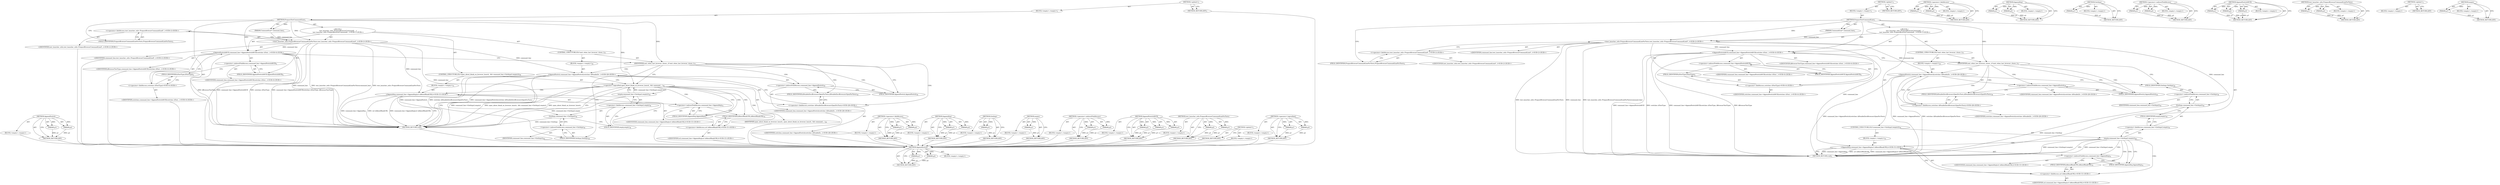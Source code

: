 digraph "&lt;operator&gt;.logicalAnd" {
vulnerable_88 [label=<(METHOD,AppendSwitch)>];
vulnerable_89 [label=<(PARAM,p1)>];
vulnerable_90 [label=<(PARAM,p2)>];
vulnerable_91 [label=<(BLOCK,&lt;empty&gt;,&lt;empty&gt;)>];
vulnerable_92 [label=<(METHOD_RETURN,ANY)>];
vulnerable_6 [label=<(METHOD,&lt;global&gt;)<SUB>1</SUB>>];
vulnerable_7 [label=<(BLOCK,&lt;empty&gt;,&lt;empty&gt;)<SUB>1</SUB>>];
vulnerable_8 [label=<(METHOD,PrepareTestCommandLine)<SUB>1</SUB>>];
vulnerable_9 [label=<(PARAM,CommandLine* command_line)<SUB>1</SUB>>];
vulnerable_10 [label="<(BLOCK,{
  test_launcher_utils::PrepareBrowserCommandL...,{
  test_launcher_utils::PrepareBrowserCommandL...)<SUB>1</SUB>>"];
vulnerable_11 [label="<(test_launcher_utils.PrepareBrowserCommandLineForTests,test_launcher_utils::PrepareBrowserCommandLineF...)<SUB>2</SUB>>"];
vulnerable_12 [label="<(&lt;operator&gt;.fieldAccess,test_launcher_utils::PrepareBrowserCommandLineF...)<SUB>2</SUB>>"];
vulnerable_13 [label="<(IDENTIFIER,test_launcher_utils,test_launcher_utils::PrepareBrowserCommandLineF...)<SUB>2</SUB>>"];
vulnerable_14 [label=<(FIELD_IDENTIFIER,PrepareBrowserCommandLineForTests,PrepareBrowserCommandLineForTests)<SUB>2</SUB>>];
vulnerable_15 [label="<(IDENTIFIER,command_line,test_launcher_utils::PrepareBrowserCommandLineF...)<SUB>2</SUB>>"];
vulnerable_16 [label="<(AppendSwitchASCII,command_line-&gt;AppendSwitchASCII(switches::kTest...)<SUB>4</SUB>>"];
vulnerable_17 [label=<(&lt;operator&gt;.indirectFieldAccess,command_line-&gt;AppendSwitchASCII)<SUB>4</SUB>>];
vulnerable_18 [label="<(IDENTIFIER,command_line,command_line-&gt;AppendSwitchASCII(switches::kTest...)<SUB>4</SUB>>"];
vulnerable_19 [label=<(FIELD_IDENTIFIER,AppendSwitchASCII,AppendSwitchASCII)<SUB>4</SUB>>];
vulnerable_20 [label="<(&lt;operator&gt;.fieldAccess,switches::kTestType)<SUB>4</SUB>>"];
vulnerable_21 [label="<(IDENTIFIER,switches,command_line-&gt;AppendSwitchASCII(switches::kTest...)<SUB>4</SUB>>"];
vulnerable_22 [label=<(FIELD_IDENTIFIER,kTestType,kTestType)<SUB>4</SUB>>];
vulnerable_23 [label="<(IDENTIFIER,kBrowserTestType,command_line-&gt;AppendSwitchASCII(switches::kTest...)<SUB>4</SUB>>"];
vulnerable_24 [label=<(CONTROL_STRUCTURE,IF,if (exit_when_last_browser_closes_))<SUB>27</SUB>>];
vulnerable_25 [label=<(IDENTIFIER,exit_when_last_browser_closes_,if (exit_when_last_browser_closes_))<SUB>27</SUB>>];
vulnerable_26 [label=<(BLOCK,&lt;empty&gt;,&lt;empty&gt;)<SUB>28</SUB>>];
vulnerable_27 [label="<(AppendSwitch,command_line-&gt;AppendSwitch(switches::kDisableZe...)<SUB>28</SUB>>"];
vulnerable_28 [label=<(&lt;operator&gt;.indirectFieldAccess,command_line-&gt;AppendSwitch)<SUB>28</SUB>>];
vulnerable_29 [label="<(IDENTIFIER,command_line,command_line-&gt;AppendSwitch(switches::kDisableZe...)<SUB>28</SUB>>"];
vulnerable_30 [label=<(FIELD_IDENTIFIER,AppendSwitch,AppendSwitch)<SUB>28</SUB>>];
vulnerable_31 [label="<(&lt;operator&gt;.fieldAccess,switches::kDisableZeroBrowsersOpenForTests)<SUB>28</SUB>>"];
vulnerable_32 [label="<(IDENTIFIER,switches,command_line-&gt;AppendSwitch(switches::kDisableZe...)<SUB>28</SUB>>"];
vulnerable_33 [label=<(FIELD_IDENTIFIER,kDisableZeroBrowsersOpenForTests,kDisableZeroBrowsersOpenForTests)<SUB>28</SUB>>];
vulnerable_34 [label=<(CONTROL_STRUCTURE,IF,if (command_line-&gt;GetArgs().empty()))<SUB>30</SUB>>];
vulnerable_35 [label=<(empty,command_line-&gt;GetArgs().empty())<SUB>30</SUB>>];
vulnerable_36 [label=<(&lt;operator&gt;.fieldAccess,command_line-&gt;GetArgs().empty)<SUB>30</SUB>>];
vulnerable_37 [label=<(GetArgs,command_line-&gt;GetArgs())<SUB>30</SUB>>];
vulnerable_38 [label=<(&lt;operator&gt;.indirectFieldAccess,command_line-&gt;GetArgs)<SUB>30</SUB>>];
vulnerable_39 [label=<(IDENTIFIER,command_line,command_line-&gt;GetArgs())<SUB>30</SUB>>];
vulnerable_40 [label=<(FIELD_IDENTIFIER,GetArgs,GetArgs)<SUB>30</SUB>>];
vulnerable_41 [label=<(FIELD_IDENTIFIER,empty,empty)<SUB>30</SUB>>];
vulnerable_42 [label=<(BLOCK,&lt;empty&gt;,&lt;empty&gt;)<SUB>31</SUB>>];
vulnerable_43 [label="<(AppendArg,command_line-&gt;AppendArg(url::kAboutBlankURL))<SUB>31</SUB>>"];
vulnerable_44 [label=<(&lt;operator&gt;.indirectFieldAccess,command_line-&gt;AppendArg)<SUB>31</SUB>>];
vulnerable_45 [label="<(IDENTIFIER,command_line,command_line-&gt;AppendArg(url::kAboutBlankURL))<SUB>31</SUB>>"];
vulnerable_46 [label=<(FIELD_IDENTIFIER,AppendArg,AppendArg)<SUB>31</SUB>>];
vulnerable_47 [label="<(&lt;operator&gt;.fieldAccess,url::kAboutBlankURL)<SUB>31</SUB>>"];
vulnerable_48 [label="<(IDENTIFIER,url,command_line-&gt;AppendArg(url::kAboutBlankURL))<SUB>31</SUB>>"];
vulnerable_49 [label=<(FIELD_IDENTIFIER,kAboutBlankURL,kAboutBlankURL)<SUB>31</SUB>>];
vulnerable_50 [label=<(METHOD_RETURN,void)<SUB>1</SUB>>];
vulnerable_52 [label=<(METHOD_RETURN,ANY)<SUB>1</SUB>>];
vulnerable_72 [label=<(METHOD,&lt;operator&gt;.fieldAccess)>];
vulnerable_73 [label=<(PARAM,p1)>];
vulnerable_74 [label=<(PARAM,p2)>];
vulnerable_75 [label=<(BLOCK,&lt;empty&gt;,&lt;empty&gt;)>];
vulnerable_76 [label=<(METHOD_RETURN,ANY)>];
vulnerable_101 [label=<(METHOD,AppendArg)>];
vulnerable_102 [label=<(PARAM,p1)>];
vulnerable_103 [label=<(PARAM,p2)>];
vulnerable_104 [label=<(BLOCK,&lt;empty&gt;,&lt;empty&gt;)>];
vulnerable_105 [label=<(METHOD_RETURN,ANY)>];
vulnerable_97 [label=<(METHOD,GetArgs)>];
vulnerable_98 [label=<(PARAM,p1)>];
vulnerable_99 [label=<(BLOCK,&lt;empty&gt;,&lt;empty&gt;)>];
vulnerable_100 [label=<(METHOD_RETURN,ANY)>];
vulnerable_83 [label=<(METHOD,&lt;operator&gt;.indirectFieldAccess)>];
vulnerable_84 [label=<(PARAM,p1)>];
vulnerable_85 [label=<(PARAM,p2)>];
vulnerable_86 [label=<(BLOCK,&lt;empty&gt;,&lt;empty&gt;)>];
vulnerable_87 [label=<(METHOD_RETURN,ANY)>];
vulnerable_77 [label=<(METHOD,AppendSwitchASCII)>];
vulnerable_78 [label=<(PARAM,p1)>];
vulnerable_79 [label=<(PARAM,p2)>];
vulnerable_80 [label=<(PARAM,p3)>];
vulnerable_81 [label=<(BLOCK,&lt;empty&gt;,&lt;empty&gt;)>];
vulnerable_82 [label=<(METHOD_RETURN,ANY)>];
vulnerable_67 [label=<(METHOD,test_launcher_utils.PrepareBrowserCommandLineForTests)>];
vulnerable_68 [label=<(PARAM,p1)>];
vulnerable_69 [label=<(PARAM,p2)>];
vulnerable_70 [label=<(BLOCK,&lt;empty&gt;,&lt;empty&gt;)>];
vulnerable_71 [label=<(METHOD_RETURN,ANY)>];
vulnerable_61 [label=<(METHOD,&lt;global&gt;)<SUB>1</SUB>>];
vulnerable_62 [label=<(BLOCK,&lt;empty&gt;,&lt;empty&gt;)>];
vulnerable_63 [label=<(METHOD_RETURN,ANY)>];
vulnerable_93 [label=<(METHOD,empty)>];
vulnerable_94 [label=<(PARAM,p1)>];
vulnerable_95 [label=<(BLOCK,&lt;empty&gt;,&lt;empty&gt;)>];
vulnerable_96 [label=<(METHOD_RETURN,ANY)>];
fixed_90 [label=<(METHOD,AppendSwitch)>];
fixed_91 [label=<(PARAM,p1)>];
fixed_92 [label=<(PARAM,p2)>];
fixed_93 [label=<(BLOCK,&lt;empty&gt;,&lt;empty&gt;)>];
fixed_94 [label=<(METHOD_RETURN,ANY)>];
fixed_6 [label=<(METHOD,&lt;global&gt;)<SUB>1</SUB>>];
fixed_7 [label=<(BLOCK,&lt;empty&gt;,&lt;empty&gt;)<SUB>1</SUB>>];
fixed_8 [label=<(METHOD,PrepareTestCommandLine)<SUB>1</SUB>>];
fixed_9 [label=<(PARAM,CommandLine* command_line)<SUB>1</SUB>>];
fixed_10 [label="<(BLOCK,{
  test_launcher_utils::PrepareBrowserCommandL...,{
  test_launcher_utils::PrepareBrowserCommandL...)<SUB>1</SUB>>"];
fixed_11 [label="<(test_launcher_utils.PrepareBrowserCommandLineForTests,test_launcher_utils::PrepareBrowserCommandLineF...)<SUB>2</SUB>>"];
fixed_12 [label="<(&lt;operator&gt;.fieldAccess,test_launcher_utils::PrepareBrowserCommandLineF...)<SUB>2</SUB>>"];
fixed_13 [label="<(IDENTIFIER,test_launcher_utils,test_launcher_utils::PrepareBrowserCommandLineF...)<SUB>2</SUB>>"];
fixed_14 [label=<(FIELD_IDENTIFIER,PrepareBrowserCommandLineForTests,PrepareBrowserCommandLineForTests)<SUB>2</SUB>>];
fixed_15 [label="<(IDENTIFIER,command_line,test_launcher_utils::PrepareBrowserCommandLineF...)<SUB>2</SUB>>"];
fixed_16 [label="<(AppendSwitchASCII,command_line-&gt;AppendSwitchASCII(switches::kTest...)<SUB>4</SUB>>"];
fixed_17 [label=<(&lt;operator&gt;.indirectFieldAccess,command_line-&gt;AppendSwitchASCII)<SUB>4</SUB>>];
fixed_18 [label="<(IDENTIFIER,command_line,command_line-&gt;AppendSwitchASCII(switches::kTest...)<SUB>4</SUB>>"];
fixed_19 [label=<(FIELD_IDENTIFIER,AppendSwitchASCII,AppendSwitchASCII)<SUB>4</SUB>>];
fixed_20 [label="<(&lt;operator&gt;.fieldAccess,switches::kTestType)<SUB>4</SUB>>"];
fixed_21 [label="<(IDENTIFIER,switches,command_line-&gt;AppendSwitchASCII(switches::kTest...)<SUB>4</SUB>>"];
fixed_22 [label=<(FIELD_IDENTIFIER,kTestType,kTestType)<SUB>4</SUB>>];
fixed_23 [label="<(IDENTIFIER,kBrowserTestType,command_line-&gt;AppendSwitchASCII(switches::kTest...)<SUB>4</SUB>>"];
fixed_24 [label=<(CONTROL_STRUCTURE,IF,if (exit_when_last_browser_closes_))<SUB>27</SUB>>];
fixed_25 [label=<(IDENTIFIER,exit_when_last_browser_closes_,if (exit_when_last_browser_closes_))<SUB>27</SUB>>];
fixed_26 [label=<(BLOCK,&lt;empty&gt;,&lt;empty&gt;)<SUB>28</SUB>>];
fixed_27 [label="<(AppendSwitch,command_line-&gt;AppendSwitch(switches::kDisableZe...)<SUB>28</SUB>>"];
fixed_28 [label=<(&lt;operator&gt;.indirectFieldAccess,command_line-&gt;AppendSwitch)<SUB>28</SUB>>];
fixed_29 [label="<(IDENTIFIER,command_line,command_line-&gt;AppendSwitch(switches::kDisableZe...)<SUB>28</SUB>>"];
fixed_30 [label=<(FIELD_IDENTIFIER,AppendSwitch,AppendSwitch)<SUB>28</SUB>>];
fixed_31 [label="<(&lt;operator&gt;.fieldAccess,switches::kDisableZeroBrowsersOpenForTests)<SUB>28</SUB>>"];
fixed_32 [label="<(IDENTIFIER,switches,command_line-&gt;AppendSwitch(switches::kDisableZe...)<SUB>28</SUB>>"];
fixed_33 [label=<(FIELD_IDENTIFIER,kDisableZeroBrowsersOpenForTests,kDisableZeroBrowsersOpenForTests)<SUB>28</SUB>>];
fixed_34 [label=<(CONTROL_STRUCTURE,IF,if (open_about_blank_on_browser_launch_ &amp;&amp; command_line-&gt;GetArgs().empty()))<SUB>30</SUB>>];
fixed_35 [label=<(&lt;operator&gt;.logicalAnd,open_about_blank_on_browser_launch_ &amp;&amp; command_...)<SUB>30</SUB>>];
fixed_36 [label=<(IDENTIFIER,open_about_blank_on_browser_launch_,open_about_blank_on_browser_launch_ &amp;&amp; command_...)<SUB>30</SUB>>];
fixed_37 [label=<(empty,command_line-&gt;GetArgs().empty())<SUB>30</SUB>>];
fixed_38 [label=<(&lt;operator&gt;.fieldAccess,command_line-&gt;GetArgs().empty)<SUB>30</SUB>>];
fixed_39 [label=<(GetArgs,command_line-&gt;GetArgs())<SUB>30</SUB>>];
fixed_40 [label=<(&lt;operator&gt;.indirectFieldAccess,command_line-&gt;GetArgs)<SUB>30</SUB>>];
fixed_41 [label=<(IDENTIFIER,command_line,command_line-&gt;GetArgs())<SUB>30</SUB>>];
fixed_42 [label=<(FIELD_IDENTIFIER,GetArgs,GetArgs)<SUB>30</SUB>>];
fixed_43 [label=<(FIELD_IDENTIFIER,empty,empty)<SUB>30</SUB>>];
fixed_44 [label=<(BLOCK,&lt;empty&gt;,&lt;empty&gt;)<SUB>31</SUB>>];
fixed_45 [label="<(AppendArg,command_line-&gt;AppendArg(url::kAboutBlankURL))<SUB>31</SUB>>"];
fixed_46 [label=<(&lt;operator&gt;.indirectFieldAccess,command_line-&gt;AppendArg)<SUB>31</SUB>>];
fixed_47 [label="<(IDENTIFIER,command_line,command_line-&gt;AppendArg(url::kAboutBlankURL))<SUB>31</SUB>>"];
fixed_48 [label=<(FIELD_IDENTIFIER,AppendArg,AppendArg)<SUB>31</SUB>>];
fixed_49 [label="<(&lt;operator&gt;.fieldAccess,url::kAboutBlankURL)<SUB>31</SUB>>"];
fixed_50 [label="<(IDENTIFIER,url,command_line-&gt;AppendArg(url::kAboutBlankURL))<SUB>31</SUB>>"];
fixed_51 [label=<(FIELD_IDENTIFIER,kAboutBlankURL,kAboutBlankURL)<SUB>31</SUB>>];
fixed_52 [label=<(METHOD_RETURN,void)<SUB>1</SUB>>];
fixed_54 [label=<(METHOD_RETURN,ANY)<SUB>1</SUB>>];
fixed_74 [label=<(METHOD,&lt;operator&gt;.fieldAccess)>];
fixed_75 [label=<(PARAM,p1)>];
fixed_76 [label=<(PARAM,p2)>];
fixed_77 [label=<(BLOCK,&lt;empty&gt;,&lt;empty&gt;)>];
fixed_78 [label=<(METHOD_RETURN,ANY)>];
fixed_108 [label=<(METHOD,AppendArg)>];
fixed_109 [label=<(PARAM,p1)>];
fixed_110 [label=<(PARAM,p2)>];
fixed_111 [label=<(BLOCK,&lt;empty&gt;,&lt;empty&gt;)>];
fixed_112 [label=<(METHOD_RETURN,ANY)>];
fixed_104 [label=<(METHOD,GetArgs)>];
fixed_105 [label=<(PARAM,p1)>];
fixed_106 [label=<(BLOCK,&lt;empty&gt;,&lt;empty&gt;)>];
fixed_107 [label=<(METHOD_RETURN,ANY)>];
fixed_100 [label=<(METHOD,empty)>];
fixed_101 [label=<(PARAM,p1)>];
fixed_102 [label=<(BLOCK,&lt;empty&gt;,&lt;empty&gt;)>];
fixed_103 [label=<(METHOD_RETURN,ANY)>];
fixed_85 [label=<(METHOD,&lt;operator&gt;.indirectFieldAccess)>];
fixed_86 [label=<(PARAM,p1)>];
fixed_87 [label=<(PARAM,p2)>];
fixed_88 [label=<(BLOCK,&lt;empty&gt;,&lt;empty&gt;)>];
fixed_89 [label=<(METHOD_RETURN,ANY)>];
fixed_79 [label=<(METHOD,AppendSwitchASCII)>];
fixed_80 [label=<(PARAM,p1)>];
fixed_81 [label=<(PARAM,p2)>];
fixed_82 [label=<(PARAM,p3)>];
fixed_83 [label=<(BLOCK,&lt;empty&gt;,&lt;empty&gt;)>];
fixed_84 [label=<(METHOD_RETURN,ANY)>];
fixed_69 [label=<(METHOD,test_launcher_utils.PrepareBrowserCommandLineForTests)>];
fixed_70 [label=<(PARAM,p1)>];
fixed_71 [label=<(PARAM,p2)>];
fixed_72 [label=<(BLOCK,&lt;empty&gt;,&lt;empty&gt;)>];
fixed_73 [label=<(METHOD_RETURN,ANY)>];
fixed_63 [label=<(METHOD,&lt;global&gt;)<SUB>1</SUB>>];
fixed_64 [label=<(BLOCK,&lt;empty&gt;,&lt;empty&gt;)>];
fixed_65 [label=<(METHOD_RETURN,ANY)>];
fixed_95 [label=<(METHOD,&lt;operator&gt;.logicalAnd)>];
fixed_96 [label=<(PARAM,p1)>];
fixed_97 [label=<(PARAM,p2)>];
fixed_98 [label=<(BLOCK,&lt;empty&gt;,&lt;empty&gt;)>];
fixed_99 [label=<(METHOD_RETURN,ANY)>];
vulnerable_88 -> vulnerable_89  [key=0, label="AST: "];
vulnerable_88 -> vulnerable_89  [key=1, label="DDG: "];
vulnerable_88 -> vulnerable_91  [key=0, label="AST: "];
vulnerable_88 -> vulnerable_90  [key=0, label="AST: "];
vulnerable_88 -> vulnerable_90  [key=1, label="DDG: "];
vulnerable_88 -> vulnerable_92  [key=0, label="AST: "];
vulnerable_88 -> vulnerable_92  [key=1, label="CFG: "];
vulnerable_89 -> vulnerable_92  [key=0, label="DDG: p1"];
vulnerable_90 -> vulnerable_92  [key=0, label="DDG: p2"];
vulnerable_6 -> vulnerable_7  [key=0, label="AST: "];
vulnerable_6 -> vulnerable_52  [key=0, label="AST: "];
vulnerable_6 -> vulnerable_52  [key=1, label="CFG: "];
vulnerable_7 -> vulnerable_8  [key=0, label="AST: "];
vulnerable_8 -> vulnerable_9  [key=0, label="AST: "];
vulnerable_8 -> vulnerable_9  [key=1, label="DDG: "];
vulnerable_8 -> vulnerable_10  [key=0, label="AST: "];
vulnerable_8 -> vulnerable_50  [key=0, label="AST: "];
vulnerable_8 -> vulnerable_14  [key=0, label="CFG: "];
vulnerable_8 -> vulnerable_11  [key=0, label="DDG: "];
vulnerable_8 -> vulnerable_16  [key=0, label="DDG: "];
vulnerable_8 -> vulnerable_25  [key=0, label="DDG: "];
vulnerable_9 -> vulnerable_11  [key=0, label="DDG: command_line"];
vulnerable_10 -> vulnerable_11  [key=0, label="AST: "];
vulnerable_10 -> vulnerable_16  [key=0, label="AST: "];
vulnerable_10 -> vulnerable_24  [key=0, label="AST: "];
vulnerable_10 -> vulnerable_34  [key=0, label="AST: "];
vulnerable_11 -> vulnerable_12  [key=0, label="AST: "];
vulnerable_11 -> vulnerable_15  [key=0, label="AST: "];
vulnerable_11 -> vulnerable_19  [key=0, label="CFG: "];
vulnerable_11 -> vulnerable_50  [key=0, label="DDG: test_launcher_utils::PrepareBrowserCommandLineForTests"];
vulnerable_11 -> vulnerable_50  [key=1, label="DDG: command_line"];
vulnerable_11 -> vulnerable_50  [key=2, label="DDG: test_launcher_utils::PrepareBrowserCommandLineForTests(command_line)"];
vulnerable_11 -> vulnerable_16  [key=0, label="DDG: command_line"];
vulnerable_11 -> vulnerable_27  [key=0, label="DDG: command_line"];
vulnerable_11 -> vulnerable_43  [key=0, label="DDG: command_line"];
vulnerable_11 -> vulnerable_37  [key=0, label="DDG: command_line"];
vulnerable_12 -> vulnerable_13  [key=0, label="AST: "];
vulnerable_12 -> vulnerable_14  [key=0, label="AST: "];
vulnerable_12 -> vulnerable_11  [key=0, label="CFG: "];
vulnerable_14 -> vulnerable_12  [key=0, label="CFG: "];
vulnerable_16 -> vulnerable_17  [key=0, label="AST: "];
vulnerable_16 -> vulnerable_20  [key=0, label="AST: "];
vulnerable_16 -> vulnerable_23  [key=0, label="AST: "];
vulnerable_16 -> vulnerable_25  [key=0, label="CFG: "];
vulnerable_16 -> vulnerable_50  [key=0, label="DDG: command_line-&gt;AppendSwitchASCII"];
vulnerable_16 -> vulnerable_50  [key=1, label="DDG: switches::kTestType"];
vulnerable_16 -> vulnerable_50  [key=2, label="DDG: command_line-&gt;AppendSwitchASCII(switches::kTestType, kBrowserTestType)"];
vulnerable_16 -> vulnerable_50  [key=3, label="DDG: kBrowserTestType"];
vulnerable_17 -> vulnerable_18  [key=0, label="AST: "];
vulnerable_17 -> vulnerable_19  [key=0, label="AST: "];
vulnerable_17 -> vulnerable_22  [key=0, label="CFG: "];
vulnerable_19 -> vulnerable_17  [key=0, label="CFG: "];
vulnerable_20 -> vulnerable_21  [key=0, label="AST: "];
vulnerable_20 -> vulnerable_22  [key=0, label="AST: "];
vulnerable_20 -> vulnerable_16  [key=0, label="CFG: "];
vulnerable_22 -> vulnerable_20  [key=0, label="CFG: "];
vulnerable_24 -> vulnerable_25  [key=0, label="AST: "];
vulnerable_24 -> vulnerable_26  [key=0, label="AST: "];
vulnerable_25 -> vulnerable_30  [key=0, label="CFG: "];
vulnerable_25 -> vulnerable_30  [key=1, label="CDG: "];
vulnerable_25 -> vulnerable_40  [key=0, label="CFG: "];
vulnerable_25 -> vulnerable_33  [key=0, label="CDG: "];
vulnerable_25 -> vulnerable_28  [key=0, label="CDG: "];
vulnerable_25 -> vulnerable_27  [key=0, label="CDG: "];
vulnerable_25 -> vulnerable_31  [key=0, label="CDG: "];
vulnerable_26 -> vulnerable_27  [key=0, label="AST: "];
vulnerable_27 -> vulnerable_28  [key=0, label="AST: "];
vulnerable_27 -> vulnerable_31  [key=0, label="AST: "];
vulnerable_27 -> vulnerable_40  [key=0, label="CFG: "];
vulnerable_27 -> vulnerable_50  [key=0, label="DDG: command_line-&gt;AppendSwitch"];
vulnerable_27 -> vulnerable_50  [key=1, label="DDG: switches::kDisableZeroBrowsersOpenForTests"];
vulnerable_27 -> vulnerable_50  [key=2, label="DDG: command_line-&gt;AppendSwitch(switches::kDisableZeroBrowsersOpenForTests)"];
vulnerable_28 -> vulnerable_29  [key=0, label="AST: "];
vulnerable_28 -> vulnerable_30  [key=0, label="AST: "];
vulnerable_28 -> vulnerable_33  [key=0, label="CFG: "];
vulnerable_30 -> vulnerable_28  [key=0, label="CFG: "];
vulnerable_31 -> vulnerable_32  [key=0, label="AST: "];
vulnerable_31 -> vulnerable_33  [key=0, label="AST: "];
vulnerable_31 -> vulnerable_27  [key=0, label="CFG: "];
vulnerable_33 -> vulnerable_31  [key=0, label="CFG: "];
vulnerable_34 -> vulnerable_35  [key=0, label="AST: "];
vulnerable_34 -> vulnerable_42  [key=0, label="AST: "];
vulnerable_35 -> vulnerable_36  [key=0, label="AST: "];
vulnerable_35 -> vulnerable_50  [key=0, label="CFG: "];
vulnerable_35 -> vulnerable_50  [key=1, label="DDG: command_line-&gt;GetArgs().empty"];
vulnerable_35 -> vulnerable_50  [key=2, label="DDG: command_line-&gt;GetArgs().empty()"];
vulnerable_35 -> vulnerable_46  [key=0, label="CFG: "];
vulnerable_35 -> vulnerable_46  [key=1, label="CDG: "];
vulnerable_35 -> vulnerable_47  [key=0, label="CDG: "];
vulnerable_35 -> vulnerable_49  [key=0, label="CDG: "];
vulnerable_35 -> vulnerable_44  [key=0, label="CDG: "];
vulnerable_35 -> vulnerable_43  [key=0, label="CDG: "];
vulnerable_36 -> vulnerable_37  [key=0, label="AST: "];
vulnerable_36 -> vulnerable_41  [key=0, label="AST: "];
vulnerable_36 -> vulnerable_35  [key=0, label="CFG: "];
vulnerable_37 -> vulnerable_38  [key=0, label="AST: "];
vulnerable_37 -> vulnerable_41  [key=0, label="CFG: "];
vulnerable_37 -> vulnerable_50  [key=0, label="DDG: command_line-&gt;GetArgs"];
vulnerable_38 -> vulnerable_39  [key=0, label="AST: "];
vulnerable_38 -> vulnerable_40  [key=0, label="AST: "];
vulnerable_38 -> vulnerable_37  [key=0, label="CFG: "];
vulnerable_40 -> vulnerable_38  [key=0, label="CFG: "];
vulnerable_41 -> vulnerable_36  [key=0, label="CFG: "];
vulnerable_42 -> vulnerable_43  [key=0, label="AST: "];
vulnerable_43 -> vulnerable_44  [key=0, label="AST: "];
vulnerable_43 -> vulnerable_47  [key=0, label="AST: "];
vulnerable_43 -> vulnerable_50  [key=0, label="CFG: "];
vulnerable_43 -> vulnerable_50  [key=1, label="DDG: command_line-&gt;AppendArg"];
vulnerable_43 -> vulnerable_50  [key=2, label="DDG: url::kAboutBlankURL"];
vulnerable_43 -> vulnerable_50  [key=3, label="DDG: command_line-&gt;AppendArg(url::kAboutBlankURL)"];
vulnerable_44 -> vulnerable_45  [key=0, label="AST: "];
vulnerable_44 -> vulnerable_46  [key=0, label="AST: "];
vulnerable_44 -> vulnerable_49  [key=0, label="CFG: "];
vulnerable_46 -> vulnerable_44  [key=0, label="CFG: "];
vulnerable_47 -> vulnerable_48  [key=0, label="AST: "];
vulnerable_47 -> vulnerable_49  [key=0, label="AST: "];
vulnerable_47 -> vulnerable_43  [key=0, label="CFG: "];
vulnerable_49 -> vulnerable_47  [key=0, label="CFG: "];
vulnerable_72 -> vulnerable_73  [key=0, label="AST: "];
vulnerable_72 -> vulnerable_73  [key=1, label="DDG: "];
vulnerable_72 -> vulnerable_75  [key=0, label="AST: "];
vulnerable_72 -> vulnerable_74  [key=0, label="AST: "];
vulnerable_72 -> vulnerable_74  [key=1, label="DDG: "];
vulnerable_72 -> vulnerable_76  [key=0, label="AST: "];
vulnerable_72 -> vulnerable_76  [key=1, label="CFG: "];
vulnerable_73 -> vulnerable_76  [key=0, label="DDG: p1"];
vulnerable_74 -> vulnerable_76  [key=0, label="DDG: p2"];
vulnerable_101 -> vulnerable_102  [key=0, label="AST: "];
vulnerable_101 -> vulnerable_102  [key=1, label="DDG: "];
vulnerable_101 -> vulnerable_104  [key=0, label="AST: "];
vulnerable_101 -> vulnerable_103  [key=0, label="AST: "];
vulnerable_101 -> vulnerable_103  [key=1, label="DDG: "];
vulnerable_101 -> vulnerable_105  [key=0, label="AST: "];
vulnerable_101 -> vulnerable_105  [key=1, label="CFG: "];
vulnerable_102 -> vulnerable_105  [key=0, label="DDG: p1"];
vulnerable_103 -> vulnerable_105  [key=0, label="DDG: p2"];
vulnerable_97 -> vulnerable_98  [key=0, label="AST: "];
vulnerable_97 -> vulnerable_98  [key=1, label="DDG: "];
vulnerable_97 -> vulnerable_99  [key=0, label="AST: "];
vulnerable_97 -> vulnerable_100  [key=0, label="AST: "];
vulnerable_97 -> vulnerable_100  [key=1, label="CFG: "];
vulnerable_98 -> vulnerable_100  [key=0, label="DDG: p1"];
vulnerable_83 -> vulnerable_84  [key=0, label="AST: "];
vulnerable_83 -> vulnerable_84  [key=1, label="DDG: "];
vulnerable_83 -> vulnerable_86  [key=0, label="AST: "];
vulnerable_83 -> vulnerable_85  [key=0, label="AST: "];
vulnerable_83 -> vulnerable_85  [key=1, label="DDG: "];
vulnerable_83 -> vulnerable_87  [key=0, label="AST: "];
vulnerable_83 -> vulnerable_87  [key=1, label="CFG: "];
vulnerable_84 -> vulnerable_87  [key=0, label="DDG: p1"];
vulnerable_85 -> vulnerable_87  [key=0, label="DDG: p2"];
vulnerable_77 -> vulnerable_78  [key=0, label="AST: "];
vulnerable_77 -> vulnerable_78  [key=1, label="DDG: "];
vulnerable_77 -> vulnerable_81  [key=0, label="AST: "];
vulnerable_77 -> vulnerable_79  [key=0, label="AST: "];
vulnerable_77 -> vulnerable_79  [key=1, label="DDG: "];
vulnerable_77 -> vulnerable_82  [key=0, label="AST: "];
vulnerable_77 -> vulnerable_82  [key=1, label="CFG: "];
vulnerable_77 -> vulnerable_80  [key=0, label="AST: "];
vulnerable_77 -> vulnerable_80  [key=1, label="DDG: "];
vulnerable_78 -> vulnerable_82  [key=0, label="DDG: p1"];
vulnerable_79 -> vulnerable_82  [key=0, label="DDG: p2"];
vulnerable_80 -> vulnerable_82  [key=0, label="DDG: p3"];
vulnerable_67 -> vulnerable_68  [key=0, label="AST: "];
vulnerable_67 -> vulnerable_68  [key=1, label="DDG: "];
vulnerable_67 -> vulnerable_70  [key=0, label="AST: "];
vulnerable_67 -> vulnerable_69  [key=0, label="AST: "];
vulnerable_67 -> vulnerable_69  [key=1, label="DDG: "];
vulnerable_67 -> vulnerable_71  [key=0, label="AST: "];
vulnerable_67 -> vulnerable_71  [key=1, label="CFG: "];
vulnerable_68 -> vulnerable_71  [key=0, label="DDG: p1"];
vulnerable_69 -> vulnerable_71  [key=0, label="DDG: p2"];
vulnerable_61 -> vulnerable_62  [key=0, label="AST: "];
vulnerable_61 -> vulnerable_63  [key=0, label="AST: "];
vulnerable_61 -> vulnerable_63  [key=1, label="CFG: "];
vulnerable_93 -> vulnerable_94  [key=0, label="AST: "];
vulnerable_93 -> vulnerable_94  [key=1, label="DDG: "];
vulnerable_93 -> vulnerable_95  [key=0, label="AST: "];
vulnerable_93 -> vulnerable_96  [key=0, label="AST: "];
vulnerable_93 -> vulnerable_96  [key=1, label="CFG: "];
vulnerable_94 -> vulnerable_96  [key=0, label="DDG: p1"];
fixed_90 -> fixed_91  [key=0, label="AST: "];
fixed_90 -> fixed_91  [key=1, label="DDG: "];
fixed_90 -> fixed_93  [key=0, label="AST: "];
fixed_90 -> fixed_92  [key=0, label="AST: "];
fixed_90 -> fixed_92  [key=1, label="DDG: "];
fixed_90 -> fixed_94  [key=0, label="AST: "];
fixed_90 -> fixed_94  [key=1, label="CFG: "];
fixed_91 -> fixed_94  [key=0, label="DDG: p1"];
fixed_92 -> fixed_94  [key=0, label="DDG: p2"];
fixed_93 -> vulnerable_88  [key=0];
fixed_94 -> vulnerable_88  [key=0];
fixed_6 -> fixed_7  [key=0, label="AST: "];
fixed_6 -> fixed_54  [key=0, label="AST: "];
fixed_6 -> fixed_54  [key=1, label="CFG: "];
fixed_7 -> fixed_8  [key=0, label="AST: "];
fixed_8 -> fixed_9  [key=0, label="AST: "];
fixed_8 -> fixed_9  [key=1, label="DDG: "];
fixed_8 -> fixed_10  [key=0, label="AST: "];
fixed_8 -> fixed_52  [key=0, label="AST: "];
fixed_8 -> fixed_14  [key=0, label="CFG: "];
fixed_8 -> fixed_11  [key=0, label="DDG: "];
fixed_8 -> fixed_16  [key=0, label="DDG: "];
fixed_8 -> fixed_25  [key=0, label="DDG: "];
fixed_8 -> fixed_35  [key=0, label="DDG: "];
fixed_9 -> fixed_11  [key=0, label="DDG: command_line"];
fixed_10 -> fixed_11  [key=0, label="AST: "];
fixed_10 -> fixed_16  [key=0, label="AST: "];
fixed_10 -> fixed_24  [key=0, label="AST: "];
fixed_10 -> fixed_34  [key=0, label="AST: "];
fixed_11 -> fixed_12  [key=0, label="AST: "];
fixed_11 -> fixed_15  [key=0, label="AST: "];
fixed_11 -> fixed_19  [key=0, label="CFG: "];
fixed_11 -> fixed_52  [key=0, label="DDG: test_launcher_utils::PrepareBrowserCommandLineForTests"];
fixed_11 -> fixed_52  [key=1, label="DDG: command_line"];
fixed_11 -> fixed_52  [key=2, label="DDG: test_launcher_utils::PrepareBrowserCommandLineForTests(command_line)"];
fixed_11 -> fixed_16  [key=0, label="DDG: command_line"];
fixed_11 -> fixed_27  [key=0, label="DDG: command_line"];
fixed_11 -> fixed_45  [key=0, label="DDG: command_line"];
fixed_11 -> fixed_39  [key=0, label="DDG: command_line"];
fixed_12 -> fixed_13  [key=0, label="AST: "];
fixed_12 -> fixed_14  [key=0, label="AST: "];
fixed_12 -> fixed_11  [key=0, label="CFG: "];
fixed_13 -> vulnerable_88  [key=0];
fixed_14 -> fixed_12  [key=0, label="CFG: "];
fixed_15 -> vulnerable_88  [key=0];
fixed_16 -> fixed_17  [key=0, label="AST: "];
fixed_16 -> fixed_20  [key=0, label="AST: "];
fixed_16 -> fixed_23  [key=0, label="AST: "];
fixed_16 -> fixed_25  [key=0, label="CFG: "];
fixed_16 -> fixed_52  [key=0, label="DDG: command_line-&gt;AppendSwitchASCII"];
fixed_16 -> fixed_52  [key=1, label="DDG: switches::kTestType"];
fixed_16 -> fixed_52  [key=2, label="DDG: command_line-&gt;AppendSwitchASCII(switches::kTestType, kBrowserTestType)"];
fixed_16 -> fixed_52  [key=3, label="DDG: kBrowserTestType"];
fixed_17 -> fixed_18  [key=0, label="AST: "];
fixed_17 -> fixed_19  [key=0, label="AST: "];
fixed_17 -> fixed_22  [key=0, label="CFG: "];
fixed_18 -> vulnerable_88  [key=0];
fixed_19 -> fixed_17  [key=0, label="CFG: "];
fixed_20 -> fixed_21  [key=0, label="AST: "];
fixed_20 -> fixed_22  [key=0, label="AST: "];
fixed_20 -> fixed_16  [key=0, label="CFG: "];
fixed_21 -> vulnerable_88  [key=0];
fixed_22 -> fixed_20  [key=0, label="CFG: "];
fixed_23 -> vulnerable_88  [key=0];
fixed_24 -> fixed_25  [key=0, label="AST: "];
fixed_24 -> fixed_26  [key=0, label="AST: "];
fixed_25 -> fixed_30  [key=0, label="CFG: "];
fixed_25 -> fixed_30  [key=1, label="CDG: "];
fixed_25 -> fixed_35  [key=0, label="CFG: "];
fixed_25 -> fixed_42  [key=0, label="CFG: "];
fixed_25 -> fixed_33  [key=0, label="CDG: "];
fixed_25 -> fixed_28  [key=0, label="CDG: "];
fixed_25 -> fixed_27  [key=0, label="CDG: "];
fixed_25 -> fixed_31  [key=0, label="CDG: "];
fixed_26 -> fixed_27  [key=0, label="AST: "];
fixed_27 -> fixed_28  [key=0, label="AST: "];
fixed_27 -> fixed_31  [key=0, label="AST: "];
fixed_27 -> fixed_35  [key=0, label="CFG: "];
fixed_27 -> fixed_42  [key=0, label="CFG: "];
fixed_27 -> fixed_52  [key=0, label="DDG: command_line-&gt;AppendSwitch"];
fixed_27 -> fixed_52  [key=1, label="DDG: switches::kDisableZeroBrowsersOpenForTests"];
fixed_27 -> fixed_52  [key=2, label="DDG: command_line-&gt;AppendSwitch(switches::kDisableZeroBrowsersOpenForTests)"];
fixed_28 -> fixed_29  [key=0, label="AST: "];
fixed_28 -> fixed_30  [key=0, label="AST: "];
fixed_28 -> fixed_33  [key=0, label="CFG: "];
fixed_29 -> vulnerable_88  [key=0];
fixed_30 -> fixed_28  [key=0, label="CFG: "];
fixed_31 -> fixed_32  [key=0, label="AST: "];
fixed_31 -> fixed_33  [key=0, label="AST: "];
fixed_31 -> fixed_27  [key=0, label="CFG: "];
fixed_32 -> vulnerable_88  [key=0];
fixed_33 -> fixed_31  [key=0, label="CFG: "];
fixed_34 -> fixed_35  [key=0, label="AST: "];
fixed_34 -> fixed_44  [key=0, label="AST: "];
fixed_35 -> fixed_36  [key=0, label="AST: "];
fixed_35 -> fixed_37  [key=0, label="AST: "];
fixed_35 -> fixed_52  [key=0, label="CFG: "];
fixed_35 -> fixed_52  [key=1, label="DDG: command_line-&gt;GetArgs().empty()"];
fixed_35 -> fixed_52  [key=2, label="DDG: open_about_blank_on_browser_launch_ &amp;&amp; command_line-&gt;GetArgs().empty()"];
fixed_35 -> fixed_52  [key=3, label="DDG: open_about_blank_on_browser_launch_"];
fixed_35 -> fixed_48  [key=0, label="CFG: "];
fixed_35 -> fixed_48  [key=1, label="CDG: "];
fixed_35 -> fixed_49  [key=0, label="CDG: "];
fixed_35 -> fixed_51  [key=0, label="CDG: "];
fixed_35 -> fixed_46  [key=0, label="CDG: "];
fixed_35 -> fixed_45  [key=0, label="CDG: "];
fixed_36 -> vulnerable_88  [key=0];
fixed_37 -> fixed_38  [key=0, label="AST: "];
fixed_37 -> fixed_35  [key=0, label="CFG: "];
fixed_37 -> fixed_35  [key=1, label="DDG: command_line-&gt;GetArgs().empty"];
fixed_37 -> fixed_52  [key=0, label="DDG: command_line-&gt;GetArgs().empty"];
fixed_38 -> fixed_39  [key=0, label="AST: "];
fixed_38 -> fixed_43  [key=0, label="AST: "];
fixed_38 -> fixed_37  [key=0, label="CFG: "];
fixed_39 -> fixed_40  [key=0, label="AST: "];
fixed_39 -> fixed_43  [key=0, label="CFG: "];
fixed_39 -> fixed_52  [key=0, label="DDG: command_line-&gt;GetArgs"];
fixed_40 -> fixed_41  [key=0, label="AST: "];
fixed_40 -> fixed_42  [key=0, label="AST: "];
fixed_40 -> fixed_39  [key=0, label="CFG: "];
fixed_41 -> vulnerable_88  [key=0];
fixed_42 -> fixed_40  [key=0, label="CFG: "];
fixed_43 -> fixed_38  [key=0, label="CFG: "];
fixed_44 -> fixed_45  [key=0, label="AST: "];
fixed_45 -> fixed_46  [key=0, label="AST: "];
fixed_45 -> fixed_49  [key=0, label="AST: "];
fixed_45 -> fixed_52  [key=0, label="CFG: "];
fixed_45 -> fixed_52  [key=1, label="DDG: command_line-&gt;AppendArg"];
fixed_45 -> fixed_52  [key=2, label="DDG: url::kAboutBlankURL"];
fixed_45 -> fixed_52  [key=3, label="DDG: command_line-&gt;AppendArg(url::kAboutBlankURL)"];
fixed_46 -> fixed_47  [key=0, label="AST: "];
fixed_46 -> fixed_48  [key=0, label="AST: "];
fixed_46 -> fixed_51  [key=0, label="CFG: "];
fixed_47 -> vulnerable_88  [key=0];
fixed_48 -> fixed_46  [key=0, label="CFG: "];
fixed_49 -> fixed_50  [key=0, label="AST: "];
fixed_49 -> fixed_51  [key=0, label="AST: "];
fixed_49 -> fixed_45  [key=0, label="CFG: "];
fixed_50 -> vulnerable_88  [key=0];
fixed_51 -> fixed_49  [key=0, label="CFG: "];
fixed_52 -> vulnerable_88  [key=0];
fixed_54 -> vulnerable_88  [key=0];
fixed_74 -> fixed_75  [key=0, label="AST: "];
fixed_74 -> fixed_75  [key=1, label="DDG: "];
fixed_74 -> fixed_77  [key=0, label="AST: "];
fixed_74 -> fixed_76  [key=0, label="AST: "];
fixed_74 -> fixed_76  [key=1, label="DDG: "];
fixed_74 -> fixed_78  [key=0, label="AST: "];
fixed_74 -> fixed_78  [key=1, label="CFG: "];
fixed_75 -> fixed_78  [key=0, label="DDG: p1"];
fixed_76 -> fixed_78  [key=0, label="DDG: p2"];
fixed_77 -> vulnerable_88  [key=0];
fixed_78 -> vulnerable_88  [key=0];
fixed_108 -> fixed_109  [key=0, label="AST: "];
fixed_108 -> fixed_109  [key=1, label="DDG: "];
fixed_108 -> fixed_111  [key=0, label="AST: "];
fixed_108 -> fixed_110  [key=0, label="AST: "];
fixed_108 -> fixed_110  [key=1, label="DDG: "];
fixed_108 -> fixed_112  [key=0, label="AST: "];
fixed_108 -> fixed_112  [key=1, label="CFG: "];
fixed_109 -> fixed_112  [key=0, label="DDG: p1"];
fixed_110 -> fixed_112  [key=0, label="DDG: p2"];
fixed_111 -> vulnerable_88  [key=0];
fixed_112 -> vulnerable_88  [key=0];
fixed_104 -> fixed_105  [key=0, label="AST: "];
fixed_104 -> fixed_105  [key=1, label="DDG: "];
fixed_104 -> fixed_106  [key=0, label="AST: "];
fixed_104 -> fixed_107  [key=0, label="AST: "];
fixed_104 -> fixed_107  [key=1, label="CFG: "];
fixed_105 -> fixed_107  [key=0, label="DDG: p1"];
fixed_106 -> vulnerable_88  [key=0];
fixed_107 -> vulnerable_88  [key=0];
fixed_100 -> fixed_101  [key=0, label="AST: "];
fixed_100 -> fixed_101  [key=1, label="DDG: "];
fixed_100 -> fixed_102  [key=0, label="AST: "];
fixed_100 -> fixed_103  [key=0, label="AST: "];
fixed_100 -> fixed_103  [key=1, label="CFG: "];
fixed_101 -> fixed_103  [key=0, label="DDG: p1"];
fixed_102 -> vulnerable_88  [key=0];
fixed_103 -> vulnerable_88  [key=0];
fixed_85 -> fixed_86  [key=0, label="AST: "];
fixed_85 -> fixed_86  [key=1, label="DDG: "];
fixed_85 -> fixed_88  [key=0, label="AST: "];
fixed_85 -> fixed_87  [key=0, label="AST: "];
fixed_85 -> fixed_87  [key=1, label="DDG: "];
fixed_85 -> fixed_89  [key=0, label="AST: "];
fixed_85 -> fixed_89  [key=1, label="CFG: "];
fixed_86 -> fixed_89  [key=0, label="DDG: p1"];
fixed_87 -> fixed_89  [key=0, label="DDG: p2"];
fixed_88 -> vulnerable_88  [key=0];
fixed_89 -> vulnerable_88  [key=0];
fixed_79 -> fixed_80  [key=0, label="AST: "];
fixed_79 -> fixed_80  [key=1, label="DDG: "];
fixed_79 -> fixed_83  [key=0, label="AST: "];
fixed_79 -> fixed_81  [key=0, label="AST: "];
fixed_79 -> fixed_81  [key=1, label="DDG: "];
fixed_79 -> fixed_84  [key=0, label="AST: "];
fixed_79 -> fixed_84  [key=1, label="CFG: "];
fixed_79 -> fixed_82  [key=0, label="AST: "];
fixed_79 -> fixed_82  [key=1, label="DDG: "];
fixed_80 -> fixed_84  [key=0, label="DDG: p1"];
fixed_81 -> fixed_84  [key=0, label="DDG: p2"];
fixed_82 -> fixed_84  [key=0, label="DDG: p3"];
fixed_83 -> vulnerable_88  [key=0];
fixed_84 -> vulnerable_88  [key=0];
fixed_69 -> fixed_70  [key=0, label="AST: "];
fixed_69 -> fixed_70  [key=1, label="DDG: "];
fixed_69 -> fixed_72  [key=0, label="AST: "];
fixed_69 -> fixed_71  [key=0, label="AST: "];
fixed_69 -> fixed_71  [key=1, label="DDG: "];
fixed_69 -> fixed_73  [key=0, label="AST: "];
fixed_69 -> fixed_73  [key=1, label="CFG: "];
fixed_70 -> fixed_73  [key=0, label="DDG: p1"];
fixed_71 -> fixed_73  [key=0, label="DDG: p2"];
fixed_72 -> vulnerable_88  [key=0];
fixed_73 -> vulnerable_88  [key=0];
fixed_63 -> fixed_64  [key=0, label="AST: "];
fixed_63 -> fixed_65  [key=0, label="AST: "];
fixed_63 -> fixed_65  [key=1, label="CFG: "];
fixed_64 -> vulnerable_88  [key=0];
fixed_65 -> vulnerable_88  [key=0];
fixed_95 -> fixed_96  [key=0, label="AST: "];
fixed_95 -> fixed_96  [key=1, label="DDG: "];
fixed_95 -> fixed_98  [key=0, label="AST: "];
fixed_95 -> fixed_97  [key=0, label="AST: "];
fixed_95 -> fixed_97  [key=1, label="DDG: "];
fixed_95 -> fixed_99  [key=0, label="AST: "];
fixed_95 -> fixed_99  [key=1, label="CFG: "];
fixed_96 -> fixed_99  [key=0, label="DDG: p1"];
fixed_97 -> fixed_99  [key=0, label="DDG: p2"];
fixed_98 -> vulnerable_88  [key=0];
fixed_99 -> vulnerable_88  [key=0];
}
